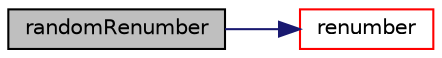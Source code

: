 digraph "randomRenumber"
{
  bgcolor="transparent";
  edge [fontname="Helvetica",fontsize="10",labelfontname="Helvetica",labelfontsize="10"];
  node [fontname="Helvetica",fontsize="10",shape=record];
  rankdir="LR";
  Node1 [label="randomRenumber",height=0.2,width=0.4,color="black", fillcolor="grey75", style="filled", fontcolor="black"];
  Node1 -> Node2 [color="midnightblue",fontsize="10",style="solid",fontname="Helvetica"];
  Node2 [label="renumber",height=0.2,width=0.4,color="red",URL="$a02124.html#a41d6d1ebe5dfe6dd9a963465a858acb6",tooltip="Return the order in which cells need to be visited, i.e. "];
}
